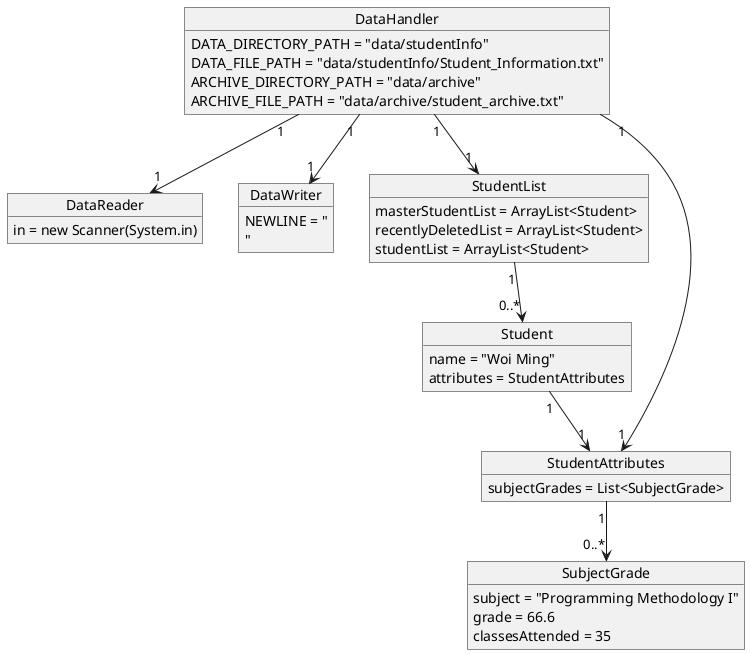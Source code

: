 @startuml ObjectDiagram

object DataHandler {
    DATA_DIRECTORY_PATH = "data/studentInfo"
    DATA_FILE_PATH = "data/studentInfo/Student_Information.txt"
    ARCHIVE_DIRECTORY_PATH = "data/archive"
    ARCHIVE_FILE_PATH = "data/archive/student_archive.txt"
}

object DataReader {
    in = new Scanner(System.in)
}

object DataWriter {
    NEWLINE = "\n"
}

object Student {
    name = "Woi Ming"
    attributes = StudentAttributes
}

object StudentList {
    masterStudentList = ArrayList<Student>
    recentlyDeletedList = ArrayList<Student>
    studentList = ArrayList<Student>
}

object StudentAttributes {
    subjectGrades = List<SubjectGrade>
}

object SubjectGrade {
    subject = "Programming Methodology I"
    grade = 66.6
    classesAttended = 35
}

DataHandler "1" --> "1" DataWriter
DataHandler "1" --> "1" DataReader
DataHandler "1" --> "1" StudentList
DataHandler "1" --> "1" StudentAttributes
StudentAttributes "1" --> "0..*" SubjectGrade
StudentList "1" --> "0..*" Student
Student "1" --> "1" StudentAttributes

@enduml

